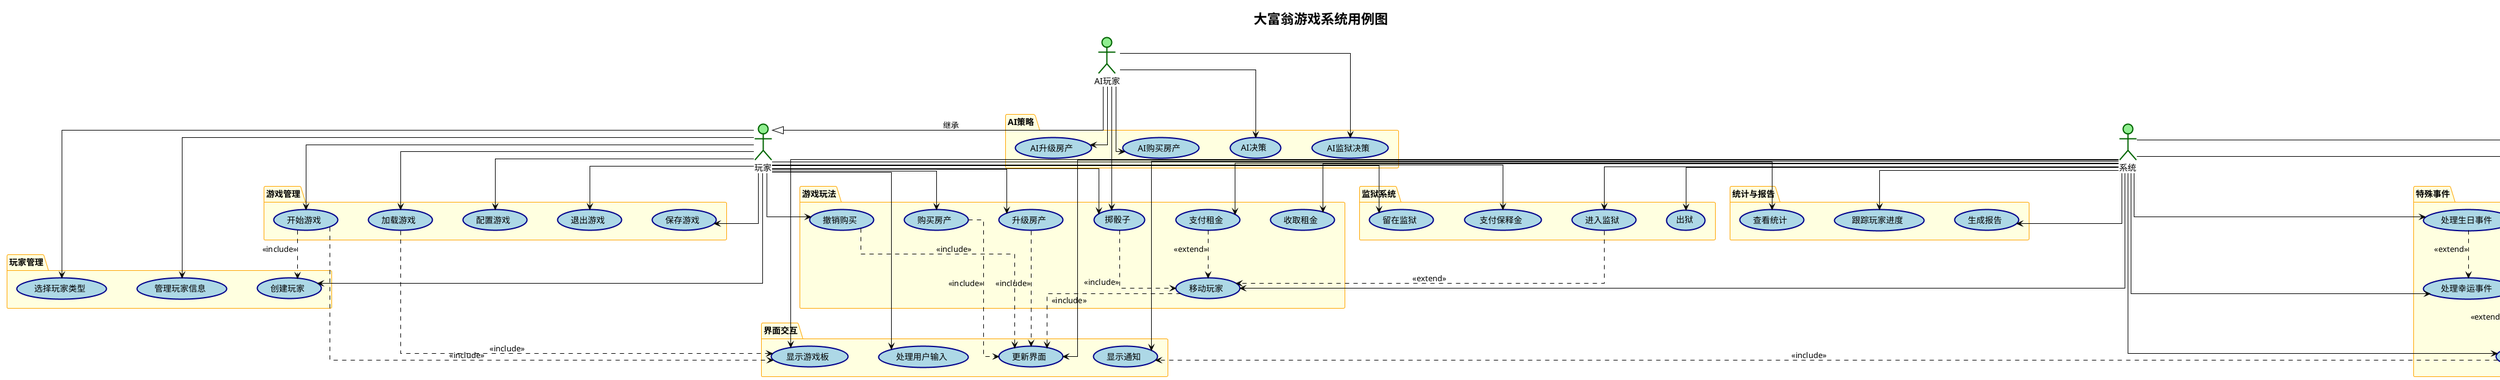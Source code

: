 @startuml 大富翁游戏用例图
!theme plain
title 大富翁游戏系统用例图

' 样式设置
skinparam usecase {
  BackgroundColor LightBlue
  BorderColor DarkBlue
  BorderThickness 2
}
skinparam actor {
  BackgroundColor LightGreen
  BorderColor DarkGreen
  BorderThickness 2
}
skinparam package {
  BackgroundColor LightYellow
  BorderColor Orange
  BorderThickness 1
}
skinparam linetype ortho
skinparam nodesep 50
skinparam ranksep 60

' 定义参与者
actor "玩家" as Player
actor "AI玩家" as AIPlayer
actor "系统" as System

' 游戏管理用例
package "游戏管理" {
  usecase "开始游戏" as UC_StartGame
  usecase "加载游戏" as UC_LoadGame
  usecase "保存游戏" as UC_SaveGame
  usecase "退出游戏" as UC_ExitGame
  usecase "配置游戏" as UC_ConfigureGame
}

' 玩家管理用例
package "玩家管理" {
  usecase "创建玩家" as UC_CreatePlayer
  usecase "选择玩家类型" as UC_SelectPlayerType
  usecase "管理玩家信息" as UC_ManagePlayerInfo
}

' 游戏玩法用例
package "游戏玩法" {
  usecase "掷骰子" as UC_RollDice
  usecase "移动玩家" as UC_MovePlayer
  usecase "购买房产" as UC_PurchaseProperty
  usecase "升级房产" as UC_UpgradeProperty
  usecase "支付租金" as UC_PayRent
  usecase "收取租金" as UC_CollectRent
  usecase "撤销购买" as UC_UndoPurchase
}

' 特殊事件用例
package "特殊事件" {
  usecase "触发事件" as UC_TriggerEvent
  usecase "处理幸运事件" as UC_ProcessLuckyEvent
  usecase "处理不幸事件" as UC_ProcessUnluckyEvent
  usecase "处理生日事件" as UC_HandleBirthdayEvent
  usecase "处理房屋维修" as UC_HandleMaintenanceEvent
}

' 监狱系统用例
package "监狱系统" {
  usecase "进入监狱" as UC_GoToPrison
  usecase "支付保释金" as UC_PayBail
  usecase "留在监狱" as UC_StayInPrison
  usecase "出狱" as UC_ReleaseFromPrison
}

' AI策略用例
package "AI策略" {
  usecase "AI决策" as UC_MakeAIDecision
  usecase "AI购买房产" as UC_AIBuyProperty
  usecase "AI升级房产" as UC_AIUpgradeProperty
  usecase "AI监狱决策" as UC_AIPrisonDecision
}

' 统计与报告用例
package "统计与报告" {
  usecase "查看统计" as UC_ViewStatistics
  usecase "生成报告" as UC_GenerateReport
  usecase "跟踪玩家进度" as UC_TrackPlayerProgress
}

' 界面交互用例
package "界面交互" {
  usecase "显示游戏板" as UC_DisplayGameBoard
  usecase "更新界面" as UC_UpdateUI
  usecase "处理用户输入" as UC_HandleUserInput
  usecase "显示通知" as UC_ShowNotifications
}

' 参与者与用例的关系
' 玩家关系
Player --> UC_StartGame
Player --> UC_LoadGame
Player --> UC_SaveGame
Player --> UC_ExitGame
Player --> UC_ConfigureGame
Player --> UC_CreatePlayer
Player --> UC_SelectPlayerType
Player --> UC_ManagePlayerInfo
Player --> UC_RollDice
Player --> UC_PurchaseProperty
Player --> UC_UpgradeProperty
Player --> UC_UndoPurchase
Player --> UC_PayBail
Player --> UC_StayInPrison
Player --> UC_ViewStatistics
Player --> UC_HandleUserInput

' AI玩家关系
AIPlayer --> UC_MakeAIDecision
AIPlayer --> UC_AIBuyProperty
AIPlayer --> UC_AIUpgradeProperty
AIPlayer --> UC_AIPrisonDecision
AIPlayer --> UC_RollDice

' 系统关系
System --> UC_MovePlayer
System --> UC_PayRent
System --> UC_CollectRent
System --> UC_TriggerEvent
System --> UC_ProcessLuckyEvent
System --> UC_ProcessUnluckyEvent
System --> UC_HandleBirthdayEvent
System --> UC_HandleMaintenanceEvent
System --> UC_GoToPrison
System --> UC_ReleaseFromPrison
System --> UC_GenerateReport
System --> UC_TrackPlayerProgress
System --> UC_DisplayGameBoard
System --> UC_UpdateUI
System --> UC_ShowNotifications

' 包含关系 (include)
UC_StartGame ..> UC_CreatePlayer : <<include>>
UC_StartGame ..> UC_DisplayGameBoard : <<include>>
UC_LoadGame ..> UC_DisplayGameBoard : <<include>>
UC_RollDice ..> UC_MovePlayer : <<include>>
UC_MovePlayer ..> UC_UpdateUI : <<include>>
UC_PurchaseProperty ..> UC_UpdateUI : <<include>>
UC_UpgradeProperty ..> UC_UpdateUI : <<include>>
UC_UndoPurchase ..> UC_UpdateUI : <<include>>
UC_TriggerEvent ..> UC_ShowNotifications : <<include>>

' 扩展关系 (extend)
UC_ProcessLuckyEvent ..> UC_TriggerEvent : <<extend>>
UC_ProcessUnluckyEvent ..> UC_TriggerEvent : <<extend>>
UC_HandleBirthdayEvent ..> UC_ProcessLuckyEvent : <<extend>>
UC_HandleMaintenanceEvent ..> UC_ProcessUnluckyEvent : <<extend>>
UC_GoToPrison ..> UC_MovePlayer : <<extend>>
UC_PayRent ..> UC_MovePlayer : <<extend>>

' 泛化关系
AIPlayer --|> Player : 继承

@enduml